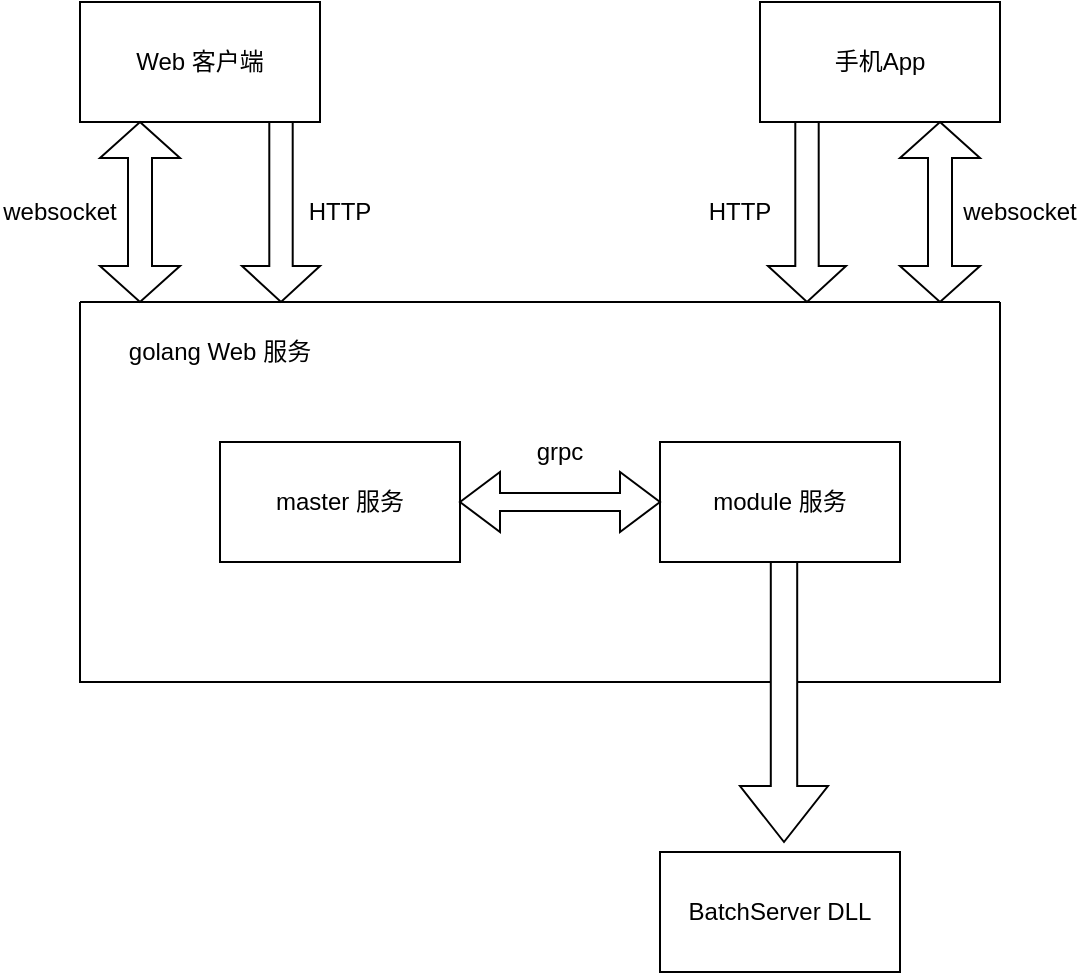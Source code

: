 <mxfile version="15.6.2" type="github">
  <diagram id="T7tzm3FkviQlC0tK8gsh" name="Page-1">
    <mxGraphModel dx="857" dy="794" grid="1" gridSize="10" guides="1" tooltips="1" connect="1" arrows="1" fold="1" page="1" pageScale="1" pageWidth="827" pageHeight="1169" math="0" shadow="0">
      <root>
        <mxCell id="0" />
        <mxCell id="1" parent="0" />
        <mxCell id="Bxs7B9SBnaIntnA3-Ru3-2" value="master 服务" style="rounded=0;whiteSpace=wrap;html=1;" vertex="1" parent="1">
          <mxGeometry x="140" y="380" width="120" height="60" as="geometry" />
        </mxCell>
        <mxCell id="Bxs7B9SBnaIntnA3-Ru3-4" value="" style="swimlane;startSize=0;" vertex="1" parent="1">
          <mxGeometry x="70" y="310" width="460" height="190" as="geometry">
            <mxRectangle x="70" y="310" width="50" height="40" as="alternateBounds" />
          </mxGeometry>
        </mxCell>
        <mxCell id="Bxs7B9SBnaIntnA3-Ru3-1" value="module 服务&lt;br&gt;" style="rounded=0;whiteSpace=wrap;html=1;" vertex="1" parent="Bxs7B9SBnaIntnA3-Ru3-4">
          <mxGeometry x="290" y="70" width="120" height="60" as="geometry" />
        </mxCell>
        <mxCell id="Bxs7B9SBnaIntnA3-Ru3-18" value="golang Web 服务" style="text;html=1;strokeColor=none;fillColor=none;align=center;verticalAlign=middle;whiteSpace=wrap;rounded=0;" vertex="1" parent="Bxs7B9SBnaIntnA3-Ru3-4">
          <mxGeometry x="10" y="10" width="120" height="30" as="geometry" />
        </mxCell>
        <mxCell id="Bxs7B9SBnaIntnA3-Ru3-48" value="" style="shape=doubleArrow;whiteSpace=wrap;html=1;" vertex="1" parent="Bxs7B9SBnaIntnA3-Ru3-4">
          <mxGeometry x="190" y="85" width="100" height="30" as="geometry" />
        </mxCell>
        <mxCell id="Bxs7B9SBnaIntnA3-Ru3-50" value="grpc" style="text;html=1;strokeColor=none;fillColor=none;align=center;verticalAlign=middle;whiteSpace=wrap;rounded=0;" vertex="1" parent="Bxs7B9SBnaIntnA3-Ru3-4">
          <mxGeometry x="210" y="60" width="60" height="30" as="geometry" />
        </mxCell>
        <mxCell id="Bxs7B9SBnaIntnA3-Ru3-5" value="BatchServer DLL" style="rounded=0;whiteSpace=wrap;html=1;" vertex="1" parent="1">
          <mxGeometry x="360" y="585" width="120" height="60" as="geometry" />
        </mxCell>
        <mxCell id="Bxs7B9SBnaIntnA3-Ru3-8" value="Web 客户端" style="rounded=0;whiteSpace=wrap;html=1;" vertex="1" parent="1">
          <mxGeometry x="70" y="160" width="120" height="60" as="geometry" />
        </mxCell>
        <mxCell id="Bxs7B9SBnaIntnA3-Ru3-9" value="手机App" style="rounded=0;whiteSpace=wrap;html=1;" vertex="1" parent="1">
          <mxGeometry x="410" y="160" width="120" height="60" as="geometry" />
        </mxCell>
        <mxCell id="Bxs7B9SBnaIntnA3-Ru3-37" value="" style="shape=doubleArrow;direction=south;whiteSpace=wrap;html=1;" vertex="1" parent="1">
          <mxGeometry x="80" y="220" width="40" height="90" as="geometry" />
        </mxCell>
        <mxCell id="Bxs7B9SBnaIntnA3-Ru3-38" value="websocket" style="text;html=1;strokeColor=none;fillColor=none;align=center;verticalAlign=middle;whiteSpace=wrap;rounded=0;" vertex="1" parent="1">
          <mxGeometry x="30" y="250" width="60" height="30" as="geometry" />
        </mxCell>
        <mxCell id="Bxs7B9SBnaIntnA3-Ru3-39" value="" style="shape=doubleArrow;direction=south;whiteSpace=wrap;html=1;" vertex="1" parent="1">
          <mxGeometry x="480" y="220" width="40" height="90" as="geometry" />
        </mxCell>
        <mxCell id="Bxs7B9SBnaIntnA3-Ru3-40" value="websocket" style="text;html=1;strokeColor=none;fillColor=none;align=center;verticalAlign=middle;whiteSpace=wrap;rounded=0;" vertex="1" parent="1">
          <mxGeometry x="510" y="250" width="60" height="30" as="geometry" />
        </mxCell>
        <mxCell id="Bxs7B9SBnaIntnA3-Ru3-43" value="" style="shape=singleArrow;direction=south;whiteSpace=wrap;html=1;" vertex="1" parent="1">
          <mxGeometry x="414" y="220" width="39" height="90" as="geometry" />
        </mxCell>
        <mxCell id="Bxs7B9SBnaIntnA3-Ru3-44" value="" style="shape=singleArrow;direction=south;whiteSpace=wrap;html=1;" vertex="1" parent="1">
          <mxGeometry x="151" y="220" width="39" height="90" as="geometry" />
        </mxCell>
        <mxCell id="Bxs7B9SBnaIntnA3-Ru3-45" value="HTTP" style="text;html=1;strokeColor=none;fillColor=none;align=center;verticalAlign=middle;whiteSpace=wrap;rounded=0;" vertex="1" parent="1">
          <mxGeometry x="170" y="250" width="60" height="30" as="geometry" />
        </mxCell>
        <mxCell id="Bxs7B9SBnaIntnA3-Ru3-46" value="HTTP" style="text;html=1;strokeColor=none;fillColor=none;align=center;verticalAlign=middle;whiteSpace=wrap;rounded=0;" vertex="1" parent="1">
          <mxGeometry x="370" y="250" width="60" height="30" as="geometry" />
        </mxCell>
        <mxCell id="Bxs7B9SBnaIntnA3-Ru3-49" value="" style="shape=singleArrow;direction=south;whiteSpace=wrap;html=1;" vertex="1" parent="1">
          <mxGeometry x="400" y="440" width="44" height="140" as="geometry" />
        </mxCell>
      </root>
    </mxGraphModel>
  </diagram>
</mxfile>
